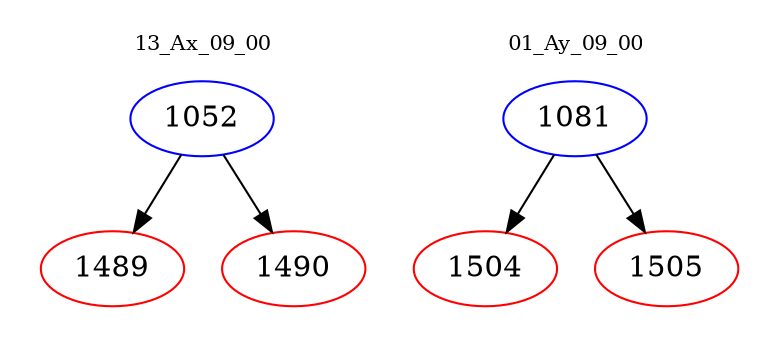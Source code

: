 digraph{
subgraph cluster_0 {
color = white
label = "13_Ax_09_00";
fontsize=10;
T0_1052 [label="1052", color="blue"]
T0_1052 -> T0_1489 [color="black"]
T0_1489 [label="1489", color="red"]
T0_1052 -> T0_1490 [color="black"]
T0_1490 [label="1490", color="red"]
}
subgraph cluster_1 {
color = white
label = "01_Ay_09_00";
fontsize=10;
T1_1081 [label="1081", color="blue"]
T1_1081 -> T1_1504 [color="black"]
T1_1504 [label="1504", color="red"]
T1_1081 -> T1_1505 [color="black"]
T1_1505 [label="1505", color="red"]
}
}
